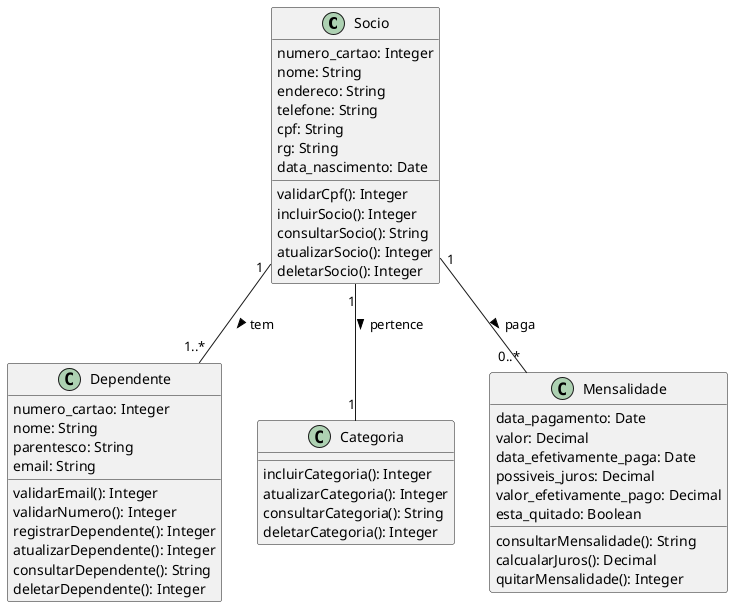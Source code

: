 @startuml club_social

class Socio {
    numero_cartao: Integer
    nome: String
    endereco: String
    telefone: String
    cpf: String
    rg: String
    data_nascimento: Date
    validarCpf(): Integer
    incluirSocio(): Integer
    consultarSocio(): String
    atualizarSocio(): Integer
    deletarSocio(): Integer
}

class Dependente {
    numero_cartao: Integer
    nome: String
    parentesco: String
    email: String
    validarEmail(): Integer
    validarNumero(): Integer
    registrarDependente(): Integer
    atualizarDependente(): Integer
    consultarDependente(): String
    deletarDependente(): Integer
}

class Categoria {
    incluirCategoria(): Integer
    atualizarCategoria(): Integer
    consultarCategoria(): String
    deletarCategoria(): Integer
}

class Mensalidade {
    data_pagamento: Date
    valor: Decimal
    data_efetivamente_paga: Date
    possiveis_juros: Decimal
    valor_efetivamente_pago: Decimal
    esta_quitado: Boolean
    consultarMensalidade(): String
    calcualarJuros(): Decimal
    quitarMensalidade(): Integer
}

Socio "1" -- "1..*" Dependente  : tem >
Socio "1" -- "1"    Categoria   : pertence >
Socio "1" -- "0..*" Mensalidade : paga >

@enduml